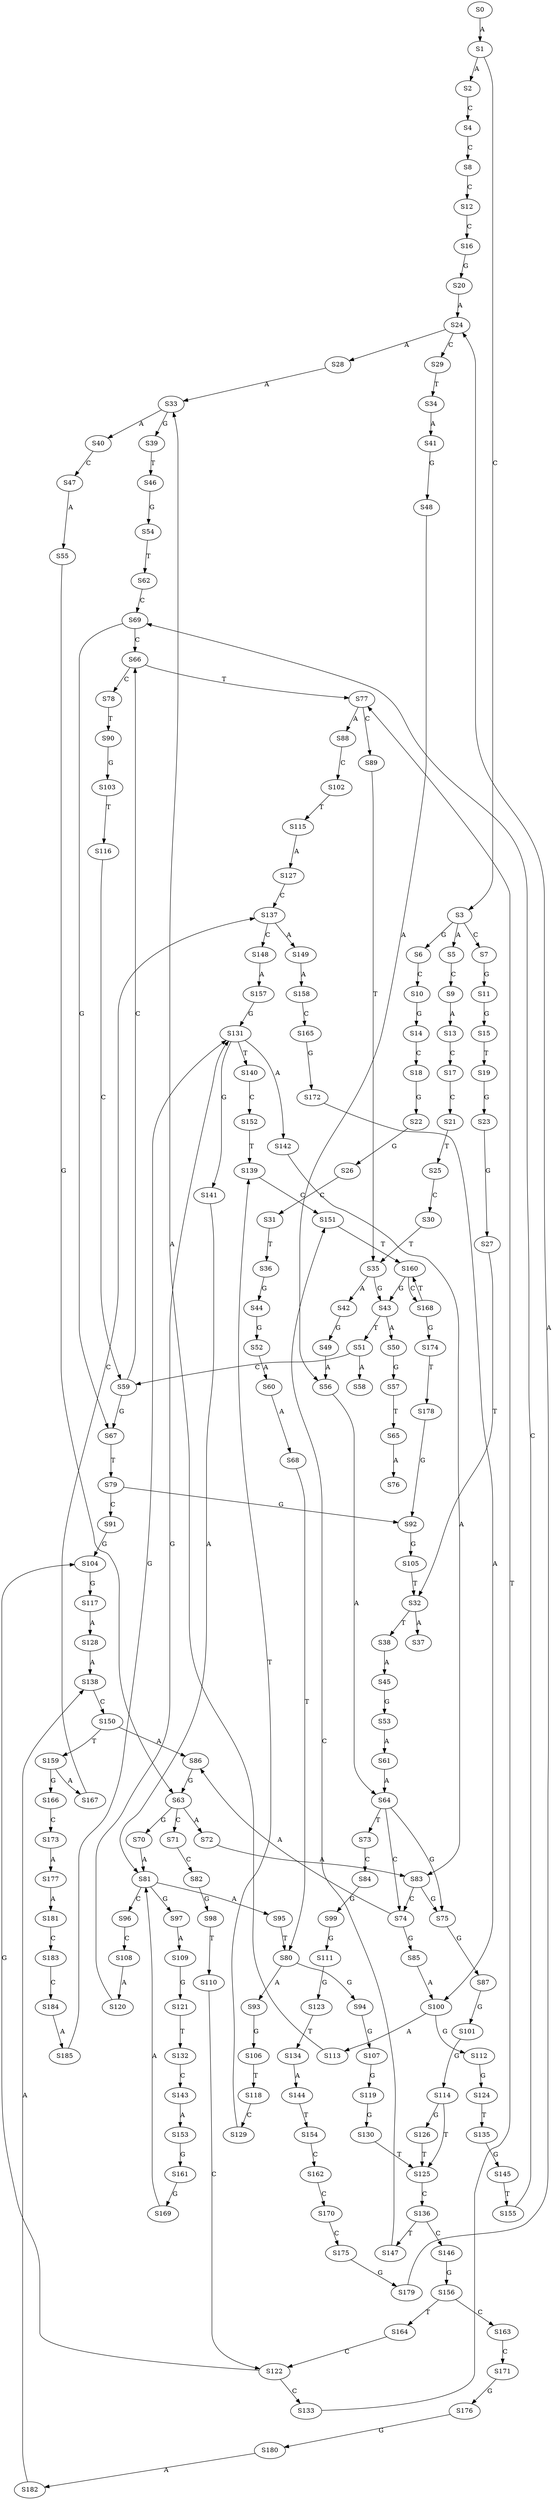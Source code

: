 strict digraph  {
	S0 -> S1 [ label = A ];
	S1 -> S2 [ label = A ];
	S1 -> S3 [ label = C ];
	S2 -> S4 [ label = C ];
	S3 -> S5 [ label = A ];
	S3 -> S6 [ label = G ];
	S3 -> S7 [ label = C ];
	S4 -> S8 [ label = C ];
	S5 -> S9 [ label = C ];
	S6 -> S10 [ label = C ];
	S7 -> S11 [ label = G ];
	S8 -> S12 [ label = C ];
	S9 -> S13 [ label = A ];
	S10 -> S14 [ label = G ];
	S11 -> S15 [ label = G ];
	S12 -> S16 [ label = C ];
	S13 -> S17 [ label = C ];
	S14 -> S18 [ label = C ];
	S15 -> S19 [ label = T ];
	S16 -> S20 [ label = G ];
	S17 -> S21 [ label = C ];
	S18 -> S22 [ label = G ];
	S19 -> S23 [ label = G ];
	S20 -> S24 [ label = A ];
	S21 -> S25 [ label = T ];
	S22 -> S26 [ label = G ];
	S23 -> S27 [ label = G ];
	S24 -> S28 [ label = A ];
	S24 -> S29 [ label = C ];
	S25 -> S30 [ label = C ];
	S26 -> S31 [ label = C ];
	S27 -> S32 [ label = T ];
	S28 -> S33 [ label = A ];
	S29 -> S34 [ label = T ];
	S30 -> S35 [ label = T ];
	S31 -> S36 [ label = T ];
	S32 -> S37 [ label = A ];
	S32 -> S38 [ label = T ];
	S33 -> S39 [ label = G ];
	S33 -> S40 [ label = A ];
	S34 -> S41 [ label = A ];
	S35 -> S42 [ label = A ];
	S35 -> S43 [ label = G ];
	S36 -> S44 [ label = G ];
	S38 -> S45 [ label = A ];
	S39 -> S46 [ label = T ];
	S40 -> S47 [ label = C ];
	S41 -> S48 [ label = G ];
	S42 -> S49 [ label = G ];
	S43 -> S50 [ label = A ];
	S43 -> S51 [ label = T ];
	S44 -> S52 [ label = G ];
	S45 -> S53 [ label = G ];
	S46 -> S54 [ label = G ];
	S47 -> S55 [ label = A ];
	S48 -> S56 [ label = A ];
	S49 -> S56 [ label = A ];
	S50 -> S57 [ label = G ];
	S51 -> S58 [ label = A ];
	S51 -> S59 [ label = C ];
	S52 -> S60 [ label = A ];
	S53 -> S61 [ label = A ];
	S54 -> S62 [ label = T ];
	S55 -> S63 [ label = G ];
	S56 -> S64 [ label = A ];
	S57 -> S65 [ label = T ];
	S59 -> S66 [ label = C ];
	S59 -> S67 [ label = G ];
	S60 -> S68 [ label = A ];
	S61 -> S64 [ label = A ];
	S62 -> S69 [ label = C ];
	S63 -> S70 [ label = G ];
	S63 -> S71 [ label = C ];
	S63 -> S72 [ label = A ];
	S64 -> S73 [ label = T ];
	S64 -> S74 [ label = C ];
	S64 -> S75 [ label = G ];
	S65 -> S76 [ label = A ];
	S66 -> S77 [ label = T ];
	S66 -> S78 [ label = C ];
	S67 -> S79 [ label = T ];
	S68 -> S80 [ label = T ];
	S69 -> S67 [ label = G ];
	S69 -> S66 [ label = C ];
	S70 -> S81 [ label = A ];
	S71 -> S82 [ label = C ];
	S72 -> S83 [ label = A ];
	S73 -> S84 [ label = C ];
	S74 -> S85 [ label = G ];
	S74 -> S86 [ label = A ];
	S75 -> S87 [ label = G ];
	S77 -> S88 [ label = A ];
	S77 -> S89 [ label = C ];
	S78 -> S90 [ label = T ];
	S79 -> S91 [ label = C ];
	S79 -> S92 [ label = G ];
	S80 -> S93 [ label = A ];
	S80 -> S94 [ label = G ];
	S81 -> S95 [ label = A ];
	S81 -> S96 [ label = C ];
	S81 -> S97 [ label = G ];
	S82 -> S98 [ label = G ];
	S83 -> S74 [ label = C ];
	S83 -> S75 [ label = G ];
	S84 -> S99 [ label = G ];
	S85 -> S100 [ label = A ];
	S86 -> S63 [ label = G ];
	S87 -> S101 [ label = G ];
	S88 -> S102 [ label = C ];
	S89 -> S35 [ label = T ];
	S90 -> S103 [ label = G ];
	S91 -> S104 [ label = G ];
	S92 -> S105 [ label = G ];
	S93 -> S106 [ label = G ];
	S94 -> S107 [ label = G ];
	S95 -> S80 [ label = T ];
	S96 -> S108 [ label = C ];
	S97 -> S109 [ label = A ];
	S98 -> S110 [ label = T ];
	S99 -> S111 [ label = G ];
	S100 -> S112 [ label = G ];
	S100 -> S113 [ label = A ];
	S101 -> S114 [ label = G ];
	S102 -> S115 [ label = T ];
	S103 -> S116 [ label = T ];
	S104 -> S117 [ label = G ];
	S105 -> S32 [ label = T ];
	S106 -> S118 [ label = T ];
	S107 -> S119 [ label = G ];
	S108 -> S120 [ label = A ];
	S109 -> S121 [ label = G ];
	S110 -> S122 [ label = C ];
	S111 -> S123 [ label = G ];
	S112 -> S124 [ label = G ];
	S113 -> S33 [ label = A ];
	S114 -> S125 [ label = T ];
	S114 -> S126 [ label = G ];
	S115 -> S127 [ label = A ];
	S116 -> S59 [ label = C ];
	S117 -> S128 [ label = A ];
	S118 -> S129 [ label = C ];
	S119 -> S130 [ label = G ];
	S120 -> S131 [ label = G ];
	S121 -> S132 [ label = T ];
	S122 -> S133 [ label = C ];
	S122 -> S104 [ label = G ];
	S123 -> S134 [ label = T ];
	S124 -> S135 [ label = T ];
	S125 -> S136 [ label = C ];
	S126 -> S125 [ label = T ];
	S127 -> S137 [ label = C ];
	S128 -> S138 [ label = A ];
	S129 -> S139 [ label = T ];
	S130 -> S125 [ label = T ];
	S131 -> S140 [ label = T ];
	S131 -> S141 [ label = G ];
	S131 -> S142 [ label = A ];
	S132 -> S143 [ label = C ];
	S133 -> S77 [ label = T ];
	S134 -> S144 [ label = A ];
	S135 -> S145 [ label = G ];
	S136 -> S146 [ label = C ];
	S136 -> S147 [ label = T ];
	S137 -> S148 [ label = C ];
	S137 -> S149 [ label = A ];
	S138 -> S150 [ label = C ];
	S139 -> S151 [ label = C ];
	S140 -> S152 [ label = C ];
	S141 -> S81 [ label = A ];
	S142 -> S83 [ label = A ];
	S143 -> S153 [ label = A ];
	S144 -> S154 [ label = T ];
	S145 -> S155 [ label = T ];
	S146 -> S156 [ label = G ];
	S147 -> S151 [ label = C ];
	S148 -> S157 [ label = A ];
	S149 -> S158 [ label = A ];
	S150 -> S86 [ label = A ];
	S150 -> S159 [ label = T ];
	S151 -> S160 [ label = T ];
	S152 -> S139 [ label = T ];
	S153 -> S161 [ label = G ];
	S154 -> S162 [ label = C ];
	S155 -> S69 [ label = C ];
	S156 -> S163 [ label = C ];
	S156 -> S164 [ label = T ];
	S157 -> S131 [ label = G ];
	S158 -> S165 [ label = C ];
	S159 -> S166 [ label = G ];
	S159 -> S167 [ label = A ];
	S160 -> S43 [ label = G ];
	S160 -> S168 [ label = C ];
	S161 -> S169 [ label = G ];
	S162 -> S170 [ label = C ];
	S163 -> S171 [ label = C ];
	S164 -> S122 [ label = C ];
	S165 -> S172 [ label = G ];
	S166 -> S173 [ label = C ];
	S167 -> S137 [ label = C ];
	S168 -> S160 [ label = T ];
	S168 -> S174 [ label = G ];
	S169 -> S81 [ label = A ];
	S170 -> S175 [ label = C ];
	S171 -> S176 [ label = G ];
	S172 -> S100 [ label = A ];
	S173 -> S177 [ label = A ];
	S174 -> S178 [ label = T ];
	S175 -> S179 [ label = G ];
	S176 -> S180 [ label = G ];
	S177 -> S181 [ label = A ];
	S178 -> S92 [ label = G ];
	S179 -> S24 [ label = A ];
	S180 -> S182 [ label = A ];
	S181 -> S183 [ label = C ];
	S182 -> S138 [ label = A ];
	S183 -> S184 [ label = C ];
	S184 -> S185 [ label = A ];
	S185 -> S131 [ label = G ];
}
